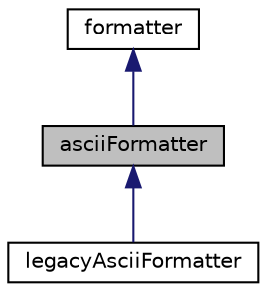 digraph "asciiFormatter"
{
  bgcolor="transparent";
  edge [fontname="Helvetica",fontsize="10",labelfontname="Helvetica",labelfontsize="10"];
  node [fontname="Helvetica",fontsize="10",shape=record];
  Node1 [label="asciiFormatter",height=0.2,width=0.4,color="black", fillcolor="grey75", style="filled" fontcolor="black"];
  Node2 -> Node1 [dir="back",color="midnightblue",fontsize="10",style="solid",fontname="Helvetica"];
  Node2 [label="formatter",height=0.2,width=0.4,color="black",URL="$classFoam_1_1vtk_1_1formatter.html",tooltip="Abstract class for a VTK output stream formatter. "];
  Node1 -> Node3 [dir="back",color="midnightblue",fontsize="10",style="solid",fontname="Helvetica"];
  Node3 [label="legacyAsciiFormatter",height=0.2,width=0.4,color="black",URL="$classFoam_1_1vtk_1_1legacyAsciiFormatter.html",tooltip="Formatting as per Foam::vtk::asciiFormatter, but with naming for legacy output. "];
}
